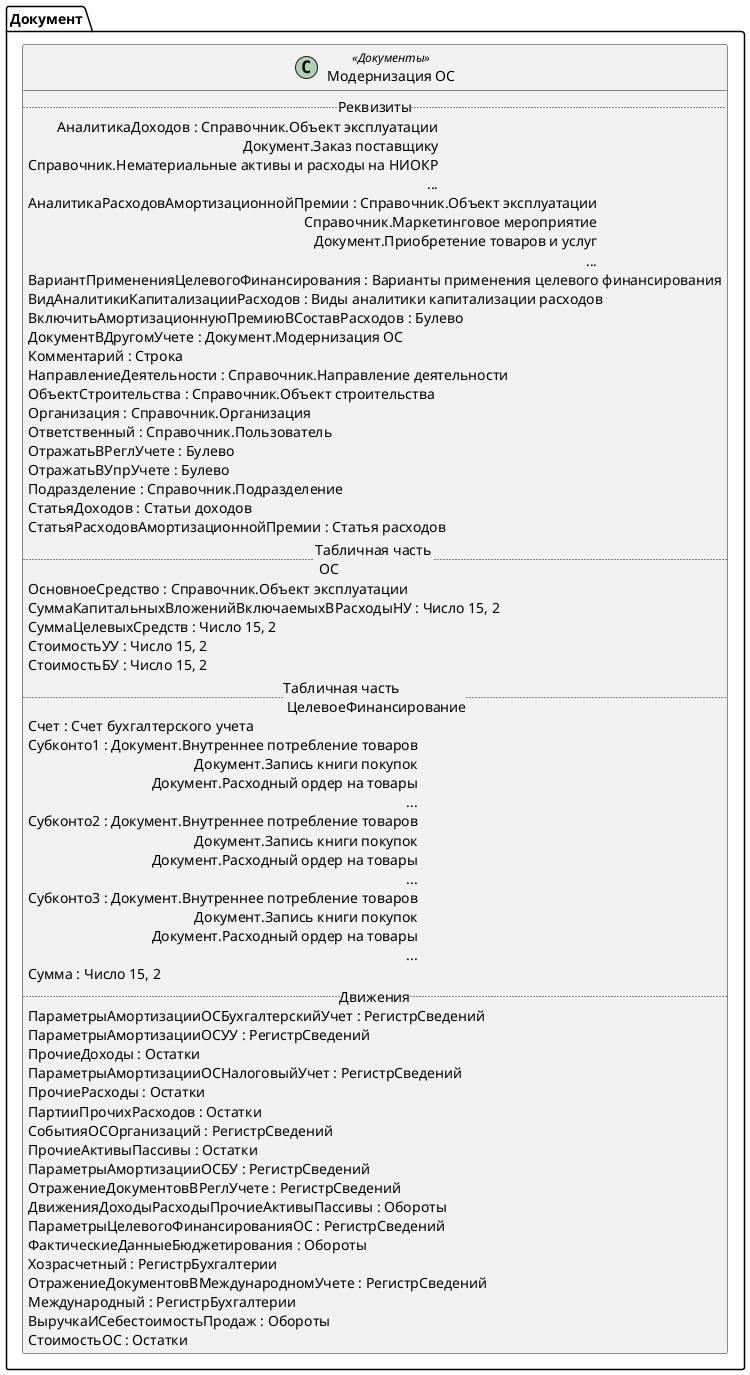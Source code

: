 ﻿@startuml МодернизацияОС2_4
'!include templates.wsd
'..\include templates.wsd
class Документ.МодернизацияОС2_4 as "Модернизация ОС" <<Документы>>
{
..Реквизиты..
АналитикаДоходов : Справочник.Объект эксплуатации\rДокумент.Заказ поставщику\rСправочник.Нематериальные активы и расходы на НИОКР\r...
АналитикаРасходовАмортизационнойПремии : Справочник.Объект эксплуатации\rСправочник.Маркетинговое мероприятие\rДокумент.Приобретение товаров и услуг\r...
ВариантПримененияЦелевогоФинансирования : Варианты применения целевого финансирования
ВидАналитикиКапитализацииРасходов : Виды аналитики капитализации расходов
ВключитьАмортизационнуюПремиюВСоставРасходов : Булево
ДокументВДругомУчете : Документ.Модернизация ОС
Комментарий : Строка
НаправлениеДеятельности : Справочник.Направление деятельности
ОбъектСтроительства : Справочник.Объект строительства
Организация : Справочник.Организация
Ответственный : Справочник.Пользователь
ОтражатьВРеглУчете : Булево
ОтражатьВУпрУчете : Булево
Подразделение : Справочник.Подразделение
СтатьяДоходов : Статьи доходов
СтатьяРасходовАмортизационнойПремии : Статья расходов
..Табличная часть \n ОС..
ОсновноеСредство : Справочник.Объект эксплуатации
СуммаКапитальныхВложенийВключаемыхВРасходыНУ : Число 15, 2
СуммаЦелевыхСредств : Число 15, 2
СтоимостьУУ : Число 15, 2
СтоимостьБУ : Число 15, 2
..Табличная часть \n ЦелевоеФинансирование..
Счет : Счет бухгалтерского учета
Субконто1 : Документ.Внутреннее потребление товаров\rДокумент.Запись книги покупок\rДокумент.Расходный ордер на товары\r...
Субконто2 : Документ.Внутреннее потребление товаров\rДокумент.Запись книги покупок\rДокумент.Расходный ордер на товары\r...
Субконто3 : Документ.Внутреннее потребление товаров\rДокумент.Запись книги покупок\rДокумент.Расходный ордер на товары\r...
Сумма : Число 15, 2
..Движения..
ПараметрыАмортизацииОСБухгалтерскийУчет : РегистрСведений
ПараметрыАмортизацииОСУУ : РегистрСведений
ПрочиеДоходы : Остатки
ПараметрыАмортизацииОСНалоговыйУчет : РегистрСведений
ПрочиеРасходы : Остатки
ПартииПрочихРасходов : Остатки
СобытияОСОрганизаций : РегистрСведений
ПрочиеАктивыПассивы : Остатки
ПараметрыАмортизацииОСБУ : РегистрСведений
ОтражениеДокументовВРеглУчете : РегистрСведений
ДвиженияДоходыРасходыПрочиеАктивыПассивы : Обороты
ПараметрыЦелевогоФинансированияОС : РегистрСведений
ФактическиеДанныеБюджетирования : Обороты
Хозрасчетный : РегистрБухгалтерии
ОтражениеДокументовВМеждународномУчете : РегистрСведений
Международный : РегистрБухгалтерии
ВыручкаИСебестоимостьПродаж : Обороты
СтоимостьОС : Остатки
}
@enduml
